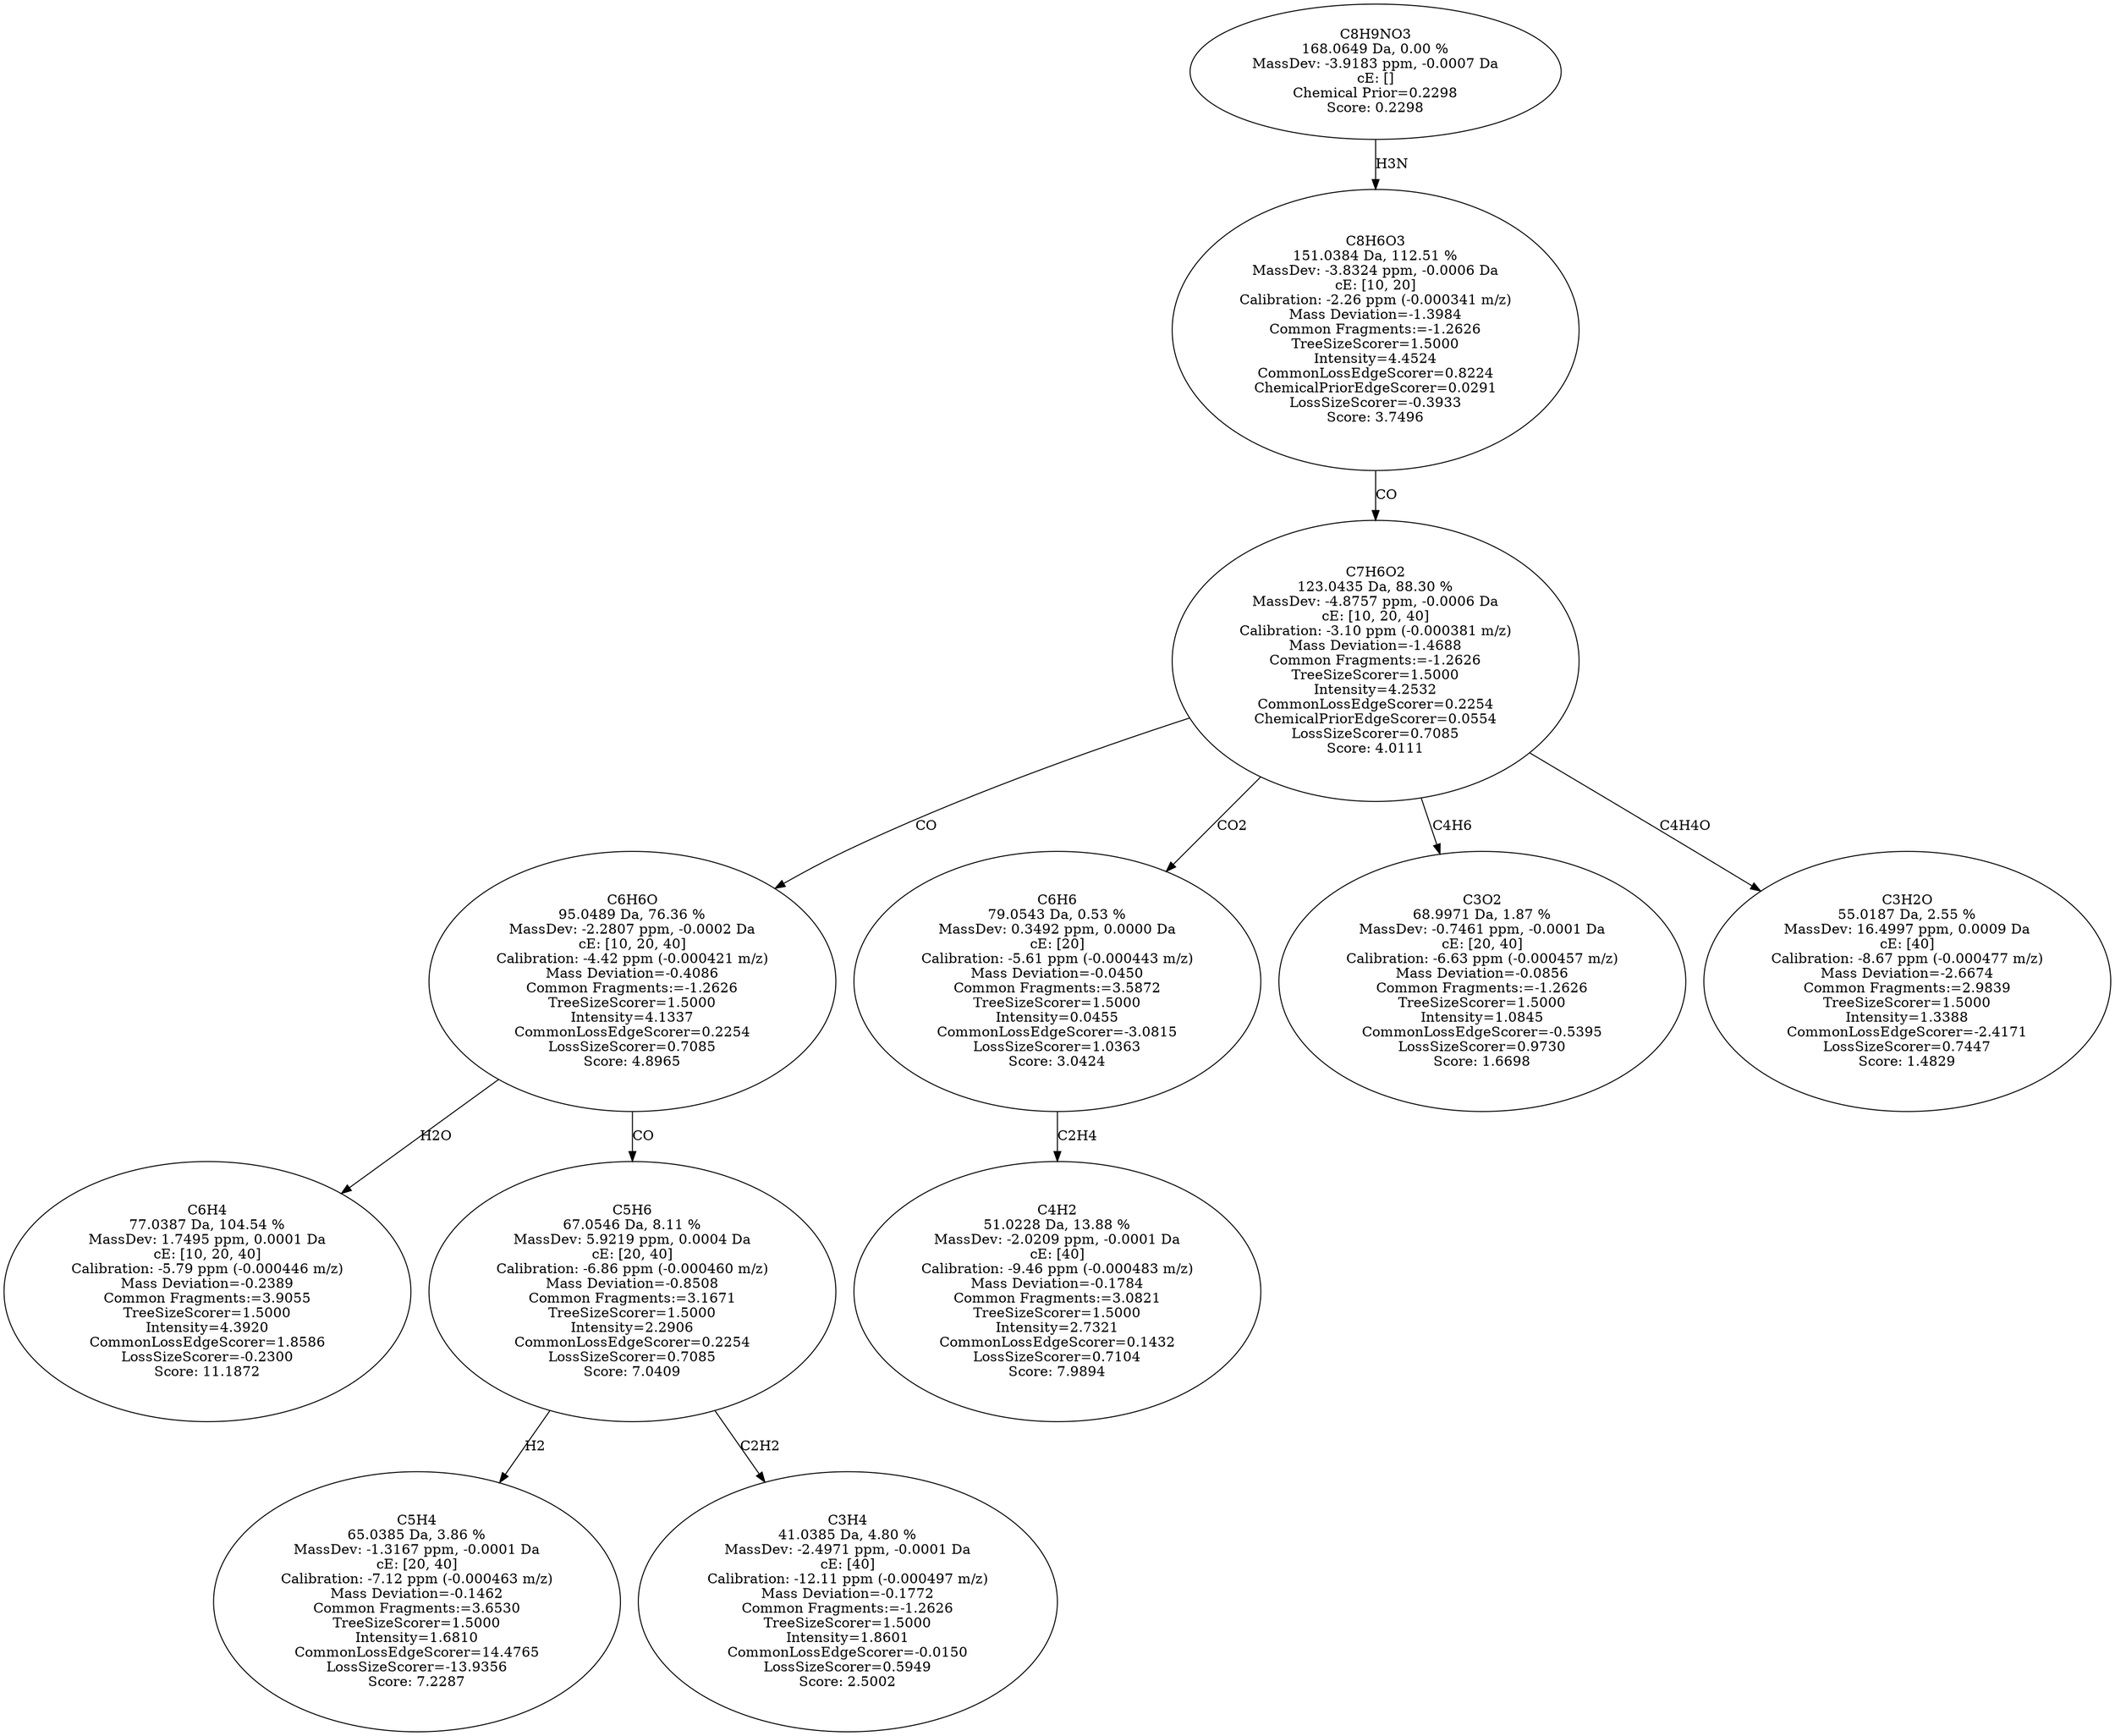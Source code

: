 strict digraph {
v1 [label="C6H4\n77.0387 Da, 104.54 %\nMassDev: 1.7495 ppm, 0.0001 Da\ncE: [10, 20, 40]\nCalibration: -5.79 ppm (-0.000446 m/z)\nMass Deviation=-0.2389\nCommon Fragments:=3.9055\nTreeSizeScorer=1.5000\nIntensity=4.3920\nCommonLossEdgeScorer=1.8586\nLossSizeScorer=-0.2300\nScore: 11.1872"];
v2 [label="C5H4\n65.0385 Da, 3.86 %\nMassDev: -1.3167 ppm, -0.0001 Da\ncE: [20, 40]\nCalibration: -7.12 ppm (-0.000463 m/z)\nMass Deviation=-0.1462\nCommon Fragments:=3.6530\nTreeSizeScorer=1.5000\nIntensity=1.6810\nCommonLossEdgeScorer=14.4765\nLossSizeScorer=-13.9356\nScore: 7.2287"];
v3 [label="C3H4\n41.0385 Da, 4.80 %\nMassDev: -2.4971 ppm, -0.0001 Da\ncE: [40]\nCalibration: -12.11 ppm (-0.000497 m/z)\nMass Deviation=-0.1772\nCommon Fragments:=-1.2626\nTreeSizeScorer=1.5000\nIntensity=1.8601\nCommonLossEdgeScorer=-0.0150\nLossSizeScorer=0.5949\nScore: 2.5002"];
v4 [label="C5H6\n67.0546 Da, 8.11 %\nMassDev: 5.9219 ppm, 0.0004 Da\ncE: [20, 40]\nCalibration: -6.86 ppm (-0.000460 m/z)\nMass Deviation=-0.8508\nCommon Fragments:=3.1671\nTreeSizeScorer=1.5000\nIntensity=2.2906\nCommonLossEdgeScorer=0.2254\nLossSizeScorer=0.7085\nScore: 7.0409"];
v5 [label="C6H6O\n95.0489 Da, 76.36 %\nMassDev: -2.2807 ppm, -0.0002 Da\ncE: [10, 20, 40]\nCalibration: -4.42 ppm (-0.000421 m/z)\nMass Deviation=-0.4086\nCommon Fragments:=-1.2626\nTreeSizeScorer=1.5000\nIntensity=4.1337\nCommonLossEdgeScorer=0.2254\nLossSizeScorer=0.7085\nScore: 4.8965"];
v6 [label="C4H2\n51.0228 Da, 13.88 %\nMassDev: -2.0209 ppm, -0.0001 Da\ncE: [40]\nCalibration: -9.46 ppm (-0.000483 m/z)\nMass Deviation=-0.1784\nCommon Fragments:=3.0821\nTreeSizeScorer=1.5000\nIntensity=2.7321\nCommonLossEdgeScorer=0.1432\nLossSizeScorer=0.7104\nScore: 7.9894"];
v7 [label="C6H6\n79.0543 Da, 0.53 %\nMassDev: 0.3492 ppm, 0.0000 Da\ncE: [20]\nCalibration: -5.61 ppm (-0.000443 m/z)\nMass Deviation=-0.0450\nCommon Fragments:=3.5872\nTreeSizeScorer=1.5000\nIntensity=0.0455\nCommonLossEdgeScorer=-3.0815\nLossSizeScorer=1.0363\nScore: 3.0424"];
v8 [label="C3O2\n68.9971 Da, 1.87 %\nMassDev: -0.7461 ppm, -0.0001 Da\ncE: [20, 40]\nCalibration: -6.63 ppm (-0.000457 m/z)\nMass Deviation=-0.0856\nCommon Fragments:=-1.2626\nTreeSizeScorer=1.5000\nIntensity=1.0845\nCommonLossEdgeScorer=-0.5395\nLossSizeScorer=0.9730\nScore: 1.6698"];
v9 [label="C3H2O\n55.0187 Da, 2.55 %\nMassDev: 16.4997 ppm, 0.0009 Da\ncE: [40]\nCalibration: -8.67 ppm (-0.000477 m/z)\nMass Deviation=-2.6674\nCommon Fragments:=2.9839\nTreeSizeScorer=1.5000\nIntensity=1.3388\nCommonLossEdgeScorer=-2.4171\nLossSizeScorer=0.7447\nScore: 1.4829"];
v10 [label="C7H6O2\n123.0435 Da, 88.30 %\nMassDev: -4.8757 ppm, -0.0006 Da\ncE: [10, 20, 40]\nCalibration: -3.10 ppm (-0.000381 m/z)\nMass Deviation=-1.4688\nCommon Fragments:=-1.2626\nTreeSizeScorer=1.5000\nIntensity=4.2532\nCommonLossEdgeScorer=0.2254\nChemicalPriorEdgeScorer=0.0554\nLossSizeScorer=0.7085\nScore: 4.0111"];
v11 [label="C8H6O3\n151.0384 Da, 112.51 %\nMassDev: -3.8324 ppm, -0.0006 Da\ncE: [10, 20]\nCalibration: -2.26 ppm (-0.000341 m/z)\nMass Deviation=-1.3984\nCommon Fragments:=-1.2626\nTreeSizeScorer=1.5000\nIntensity=4.4524\nCommonLossEdgeScorer=0.8224\nChemicalPriorEdgeScorer=0.0291\nLossSizeScorer=-0.3933\nScore: 3.7496"];
v12 [label="C8H9NO3\n168.0649 Da, 0.00 %\nMassDev: -3.9183 ppm, -0.0007 Da\ncE: []\nChemical Prior=0.2298\nScore: 0.2298"];
v5 -> v1 [label="H2O"];
v4 -> v2 [label="H2"];
v4 -> v3 [label="C2H2"];
v5 -> v4 [label="CO"];
v10 -> v5 [label="CO"];
v7 -> v6 [label="C2H4"];
v10 -> v7 [label="CO2"];
v10 -> v8 [label="C4H6"];
v10 -> v9 [label="C4H4O"];
v11 -> v10 [label="CO"];
v12 -> v11 [label="H3N"];
}